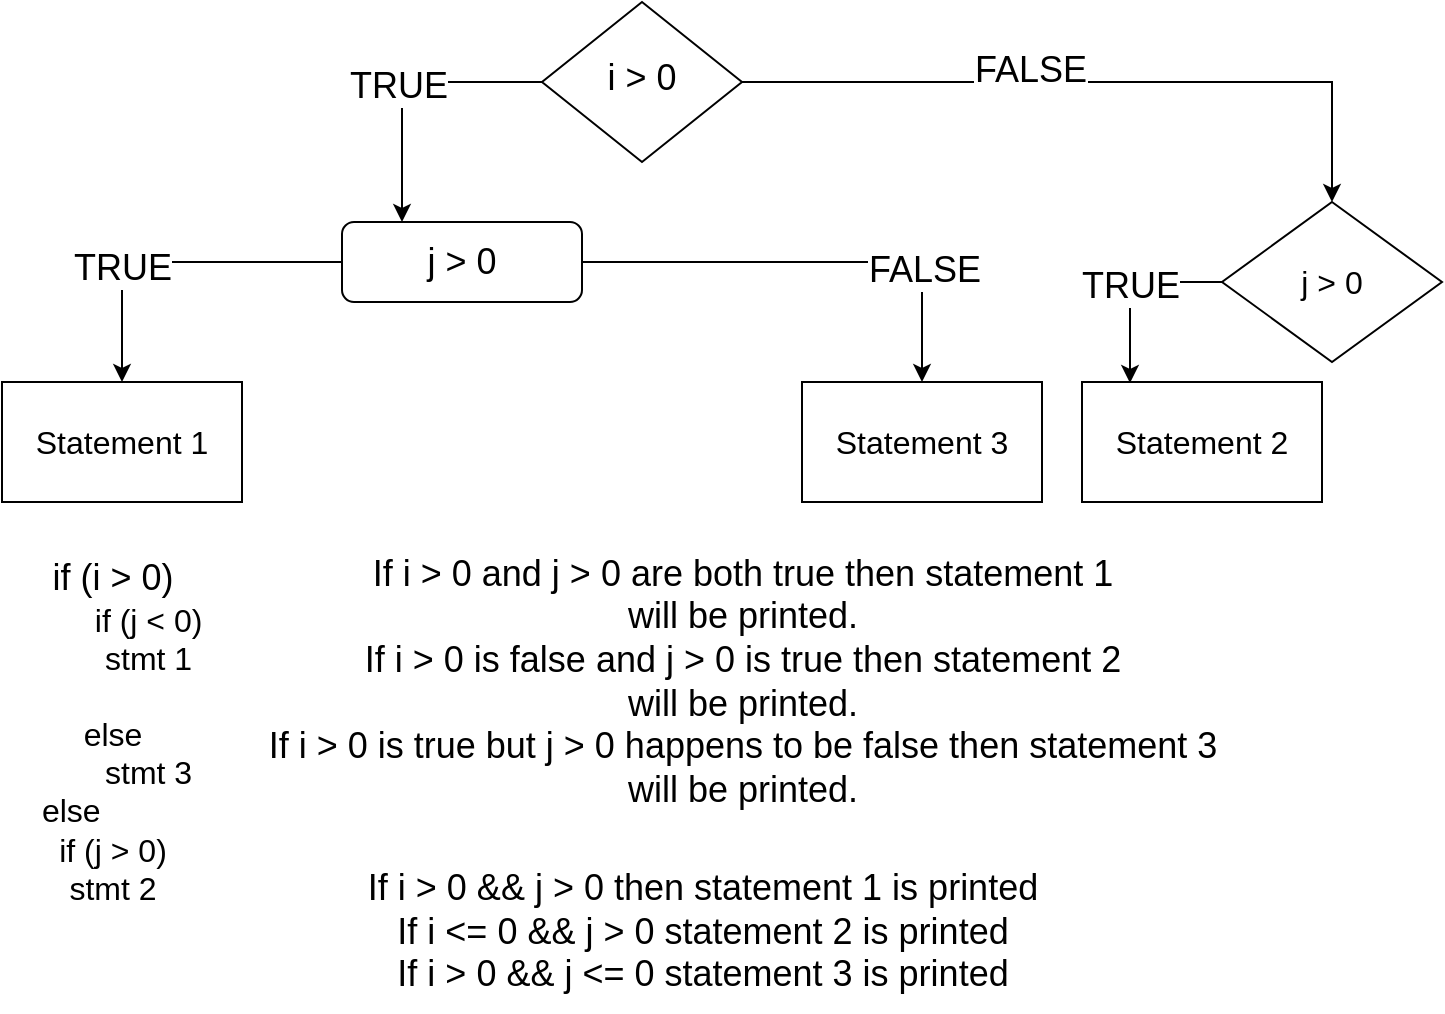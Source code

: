 <mxfile version="24.7.16">
  <diagram id="C5RBs43oDa-KdzZeNtuy" name="Page-1">
    <mxGraphModel dx="576" dy="890" grid="1" gridSize="10" guides="1" tooltips="1" connect="1" arrows="1" fold="1" page="1" pageScale="1" pageWidth="827" pageHeight="1169" math="0" shadow="0">
      <root>
        <mxCell id="WIyWlLk6GJQsqaUBKTNV-0" />
        <mxCell id="WIyWlLk6GJQsqaUBKTNV-1" parent="WIyWlLk6GJQsqaUBKTNV-0" />
        <mxCell id="FEFmEtc9yOlnZNH4JYNu-6" style="edgeStyle=orthogonalEdgeStyle;rounded=0;orthogonalLoop=1;jettySize=auto;html=1;exitX=0;exitY=0.5;exitDx=0;exitDy=0;entryX=0.5;entryY=0;entryDx=0;entryDy=0;" edge="1" parent="WIyWlLk6GJQsqaUBKTNV-1" source="WIyWlLk6GJQsqaUBKTNV-3" target="FEFmEtc9yOlnZNH4JYNu-4">
          <mxGeometry relative="1" as="geometry" />
        </mxCell>
        <mxCell id="FEFmEtc9yOlnZNH4JYNu-8" value="&lt;font style=&quot;font-size: 18px;&quot;&gt;TRUE&lt;/font&gt;" style="edgeLabel;html=1;align=center;verticalAlign=middle;resizable=0;points=[];" vertex="1" connectable="0" parent="FEFmEtc9yOlnZNH4JYNu-6">
          <mxGeometry x="0.322" relative="1" as="geometry">
            <mxPoint as="offset" />
          </mxGeometry>
        </mxCell>
        <mxCell id="FEFmEtc9yOlnZNH4JYNu-7" style="edgeStyle=orthogonalEdgeStyle;rounded=0;orthogonalLoop=1;jettySize=auto;html=1;exitX=1;exitY=0.5;exitDx=0;exitDy=0;entryX=0.5;entryY=0;entryDx=0;entryDy=0;" edge="1" parent="WIyWlLk6GJQsqaUBKTNV-1" source="WIyWlLk6GJQsqaUBKTNV-3" target="FEFmEtc9yOlnZNH4JYNu-3">
          <mxGeometry relative="1" as="geometry" />
        </mxCell>
        <mxCell id="FEFmEtc9yOlnZNH4JYNu-9" value="&lt;font style=&quot;font-size: 18px;&quot;&gt;FALSE&lt;/font&gt;" style="edgeLabel;html=1;align=center;verticalAlign=middle;resizable=0;points=[];" vertex="1" connectable="0" parent="FEFmEtc9yOlnZNH4JYNu-7">
          <mxGeometry x="0.509" y="1" relative="1" as="geometry">
            <mxPoint as="offset" />
          </mxGeometry>
        </mxCell>
        <mxCell id="WIyWlLk6GJQsqaUBKTNV-3" value="&lt;font style=&quot;font-size: 18px;&quot;&gt;j &amp;gt; 0&lt;/font&gt;" style="rounded=1;whiteSpace=wrap;html=1;fontSize=12;glass=0;strokeWidth=1;shadow=0;" parent="WIyWlLk6GJQsqaUBKTNV-1" vertex="1">
          <mxGeometry x="200" y="130" width="120" height="40" as="geometry" />
        </mxCell>
        <mxCell id="FEFmEtc9yOlnZNH4JYNu-11" style="edgeStyle=orthogonalEdgeStyle;rounded=0;orthogonalLoop=1;jettySize=auto;html=1;exitX=1;exitY=0.5;exitDx=0;exitDy=0;entryX=0.5;entryY=0;entryDx=0;entryDy=0;" edge="1" parent="WIyWlLk6GJQsqaUBKTNV-1" source="WIyWlLk6GJQsqaUBKTNV-6" target="FEFmEtc9yOlnZNH4JYNu-10">
          <mxGeometry relative="1" as="geometry" />
        </mxCell>
        <mxCell id="FEFmEtc9yOlnZNH4JYNu-12" value="&lt;font style=&quot;font-size: 18px;&quot;&gt;FALSE&lt;/font&gt;" style="edgeLabel;html=1;align=center;verticalAlign=middle;resizable=0;points=[];" vertex="1" connectable="0" parent="FEFmEtc9yOlnZNH4JYNu-11">
          <mxGeometry x="-0.189" y="6" relative="1" as="geometry">
            <mxPoint as="offset" />
          </mxGeometry>
        </mxCell>
        <mxCell id="FEFmEtc9yOlnZNH4JYNu-16" style="edgeStyle=orthogonalEdgeStyle;rounded=0;orthogonalLoop=1;jettySize=auto;html=1;exitX=0;exitY=0.5;exitDx=0;exitDy=0;entryX=0.25;entryY=0;entryDx=0;entryDy=0;" edge="1" parent="WIyWlLk6GJQsqaUBKTNV-1" source="WIyWlLk6GJQsqaUBKTNV-6" target="WIyWlLk6GJQsqaUBKTNV-3">
          <mxGeometry relative="1" as="geometry" />
        </mxCell>
        <mxCell id="FEFmEtc9yOlnZNH4JYNu-17" value="&lt;font style=&quot;font-size: 18px;&quot;&gt;TRUE&lt;/font&gt;" style="edgeLabel;html=1;align=center;verticalAlign=middle;resizable=0;points=[];" vertex="1" connectable="0" parent="FEFmEtc9yOlnZNH4JYNu-16">
          <mxGeometry x="0.029" y="-2" relative="1" as="geometry">
            <mxPoint as="offset" />
          </mxGeometry>
        </mxCell>
        <mxCell id="WIyWlLk6GJQsqaUBKTNV-6" value="&lt;font style=&quot;font-size: 18px;&quot;&gt;i &amp;gt; 0&lt;/font&gt;" style="rhombus;whiteSpace=wrap;html=1;shadow=0;fontFamily=Helvetica;fontSize=12;align=center;strokeWidth=1;spacing=6;spacingTop=-4;" parent="WIyWlLk6GJQsqaUBKTNV-1" vertex="1">
          <mxGeometry x="300" y="20" width="100" height="80" as="geometry" />
        </mxCell>
        <mxCell id="FEFmEtc9yOlnZNH4JYNu-3" value="&lt;font size=&quot;3&quot;&gt;Statement 3&lt;/font&gt;" style="whiteSpace=wrap;html=1;" vertex="1" parent="WIyWlLk6GJQsqaUBKTNV-1">
          <mxGeometry x="430" y="210" width="120" height="60" as="geometry" />
        </mxCell>
        <mxCell id="FEFmEtc9yOlnZNH4JYNu-4" value="&lt;font size=&quot;3&quot;&gt;Statement 1&lt;/font&gt;" style="whiteSpace=wrap;html=1;" vertex="1" parent="WIyWlLk6GJQsqaUBKTNV-1">
          <mxGeometry x="30" y="210" width="120" height="60" as="geometry" />
        </mxCell>
        <mxCell id="FEFmEtc9yOlnZNH4JYNu-10" value="&lt;font size=&quot;3&quot;&gt;j &amp;gt; 0&lt;/font&gt;" style="rhombus;whiteSpace=wrap;html=1;" vertex="1" parent="WIyWlLk6GJQsqaUBKTNV-1">
          <mxGeometry x="640" y="120" width="110" height="80" as="geometry" />
        </mxCell>
        <mxCell id="FEFmEtc9yOlnZNH4JYNu-13" value="&lt;font size=&quot;3&quot;&gt;Statement 2&lt;/font&gt;" style="whiteSpace=wrap;html=1;" vertex="1" parent="WIyWlLk6GJQsqaUBKTNV-1">
          <mxGeometry x="570" y="210" width="120" height="60" as="geometry" />
        </mxCell>
        <mxCell id="FEFmEtc9yOlnZNH4JYNu-14" style="edgeStyle=orthogonalEdgeStyle;rounded=0;orthogonalLoop=1;jettySize=auto;html=1;exitX=0;exitY=0.5;exitDx=0;exitDy=0;entryX=0.2;entryY=0.008;entryDx=0;entryDy=0;entryPerimeter=0;" edge="1" parent="WIyWlLk6GJQsqaUBKTNV-1" source="FEFmEtc9yOlnZNH4JYNu-10" target="FEFmEtc9yOlnZNH4JYNu-13">
          <mxGeometry relative="1" as="geometry" />
        </mxCell>
        <mxCell id="FEFmEtc9yOlnZNH4JYNu-15" value="&lt;font style=&quot;font-size: 18px;&quot;&gt;TRUE&lt;/font&gt;" style="edgeLabel;html=1;align=center;verticalAlign=middle;resizable=0;points=[];" vertex="1" connectable="0" parent="FEFmEtc9yOlnZNH4JYNu-14">
          <mxGeometry x="-0.015" relative="1" as="geometry">
            <mxPoint as="offset" />
          </mxGeometry>
        </mxCell>
        <mxCell id="FEFmEtc9yOlnZNH4JYNu-18" value="&lt;font style=&quot;font-size: 18px;&quot;&gt;if (i &amp;gt; 0)&lt;/font&gt;&lt;div&gt;&lt;font size=&quot;3&quot; style=&quot;&quot;&gt;&lt;span style=&quot;white-space: pre;&quot;&gt;&#x9;&lt;/span&gt;if (j &amp;lt; 0)&lt;/font&gt;&lt;/div&gt;&lt;div&gt;&lt;font size=&quot;3&quot; style=&quot;&quot;&gt;&lt;span style=&quot;white-space: pre;&quot;&gt;&#x9;&lt;/span&gt;stmt 1&lt;/font&gt;&lt;/div&gt;&lt;div&gt;&lt;font size=&quot;3&quot; style=&quot;&quot;&gt;&lt;br&gt;&lt;/font&gt;&lt;/div&gt;&lt;div&gt;&lt;font size=&quot;3&quot; style=&quot;&quot;&gt;else&lt;/font&gt;&lt;/div&gt;&lt;div&gt;&lt;font size=&quot;3&quot;&gt;&lt;span style=&quot;white-space: pre;&quot;&gt;&#x9;&lt;/span&gt;stmt 3&lt;br&gt;&lt;/font&gt;&lt;/div&gt;&lt;div&gt;&lt;font size=&quot;3&quot;&gt;else&lt;span style=&quot;white-space: pre;&quot;&gt;&#x9;&lt;/span&gt;&lt;span style=&quot;white-space: pre;&quot;&gt;&#x9;&lt;/span&gt;&lt;/font&gt;&lt;/div&gt;&lt;div&gt;&lt;font size=&quot;3&quot;&gt;if (j &amp;gt; 0)&lt;/font&gt;&lt;/div&gt;&lt;div&gt;&lt;font size=&quot;3&quot;&gt;stmt 2&lt;/font&gt;&lt;/div&gt;" style="text;html=1;align=center;verticalAlign=middle;resizable=0;points=[];autosize=1;strokeColor=none;fillColor=none;" vertex="1" parent="WIyWlLk6GJQsqaUBKTNV-1">
          <mxGeometry x="30" y="290" width="110" height="190" as="geometry" />
        </mxCell>
        <mxCell id="FEFmEtc9yOlnZNH4JYNu-19" value="&lt;font style=&quot;font-size: 18px;&quot;&gt;If i &amp;gt; 0 and j &amp;gt; 0 are both true then statement 1&lt;/font&gt;&lt;div&gt;&lt;font style=&quot;font-size: 18px;&quot;&gt;will be printed.&lt;/font&gt;&lt;/div&gt;&lt;div&gt;&lt;font style=&quot;font-size: 18px;&quot;&gt;If i &amp;gt; 0 is false and j &amp;gt; 0 is true then statement 2&lt;/font&gt;&lt;/div&gt;&lt;div&gt;&lt;font style=&quot;font-size: 18px;&quot;&gt;will be printed.&lt;/font&gt;&lt;/div&gt;&lt;div&gt;&lt;font style=&quot;font-size: 18px;&quot;&gt;If i &amp;gt; 0 is true but j &amp;gt; 0 happens to be false then statement 3&lt;/font&gt;&lt;/div&gt;&lt;div&gt;&lt;font style=&quot;font-size: 18px;&quot;&gt;will be printed.&lt;/font&gt;&lt;/div&gt;" style="text;html=1;align=center;verticalAlign=middle;resizable=0;points=[];autosize=1;strokeColor=none;fillColor=none;" vertex="1" parent="WIyWlLk6GJQsqaUBKTNV-1">
          <mxGeometry x="150" y="290" width="500" height="140" as="geometry" />
        </mxCell>
        <mxCell id="FEFmEtc9yOlnZNH4JYNu-20" value="&lt;font style=&quot;font-size: 18px;&quot;&gt;If i &amp;gt; 0 &amp;amp;&amp;amp; j &amp;gt; 0 then statement 1 is printed&lt;/font&gt;&lt;div&gt;&lt;font style=&quot;font-size: 18px;&quot;&gt;If i &amp;lt;= 0 &amp;amp;&amp;amp; j &amp;gt; 0 statement 2 is printed&lt;/font&gt;&lt;/div&gt;&lt;div&gt;&lt;font style=&quot;font-size: 18px;&quot;&gt;If i &amp;gt; 0 &amp;amp;&amp;amp; j &amp;lt;= 0 statement 3 is printed&lt;/font&gt;&lt;/div&gt;" style="text;html=1;align=center;verticalAlign=middle;resizable=0;points=[];autosize=1;strokeColor=none;fillColor=none;" vertex="1" parent="WIyWlLk6GJQsqaUBKTNV-1">
          <mxGeometry x="200" y="445" width="360" height="80" as="geometry" />
        </mxCell>
      </root>
    </mxGraphModel>
  </diagram>
</mxfile>
